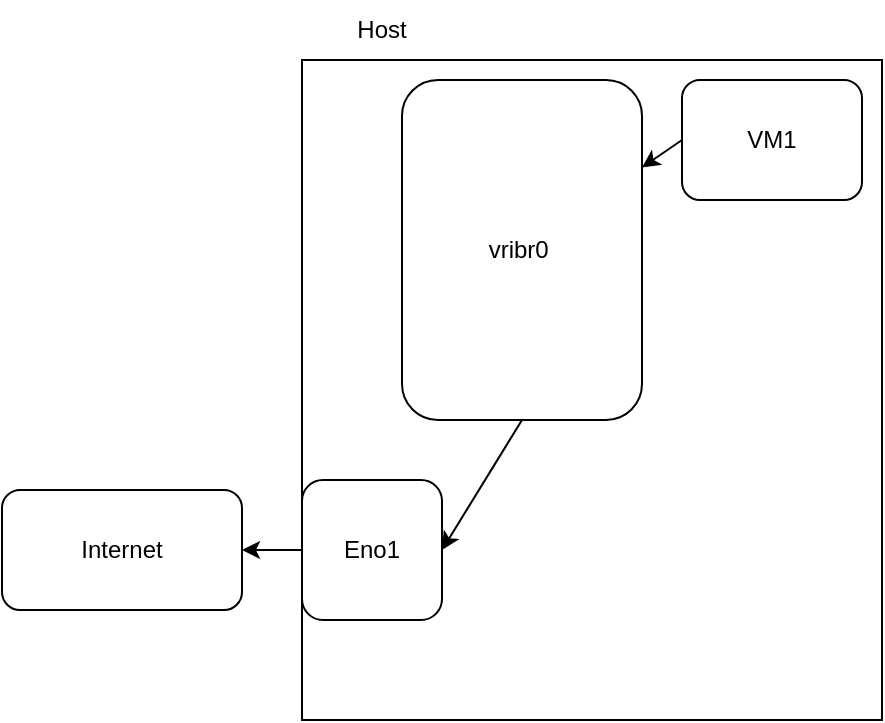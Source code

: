 <mxfile>
    <diagram id="ZvPF-pwilT5MOv23rSws" name="Page-1">
        <mxGraphModel dx="1227" dy="461" grid="1" gridSize="10" guides="1" tooltips="1" connect="1" arrows="1" fold="1" page="1" pageScale="1" pageWidth="850" pageHeight="1100" math="0" shadow="0">
            <root>
                <mxCell id="0"/>
                <mxCell id="1" parent="0"/>
                <mxCell id="2" value="" style="rounded=0;whiteSpace=wrap;html=1;" vertex="1" parent="1">
                    <mxGeometry x="90" y="60" width="290" height="330" as="geometry"/>
                </mxCell>
                <mxCell id="3" value="Host" style="text;html=1;strokeColor=none;fillColor=none;align=center;verticalAlign=middle;whiteSpace=wrap;rounded=0;" vertex="1" parent="1">
                    <mxGeometry x="100" y="30" width="60" height="30" as="geometry"/>
                </mxCell>
                <mxCell id="8" style="edgeStyle=none;html=1;exitX=0.5;exitY=1;exitDx=0;exitDy=0;entryX=1;entryY=0.5;entryDx=0;entryDy=0;" edge="1" parent="1" source="4" target="7">
                    <mxGeometry relative="1" as="geometry"/>
                </mxCell>
                <mxCell id="4" value="vribr0&amp;nbsp;" style="rounded=1;whiteSpace=wrap;html=1;" vertex="1" parent="1">
                    <mxGeometry x="140" y="70" width="120" height="170" as="geometry"/>
                </mxCell>
                <mxCell id="6" style="edgeStyle=none;html=1;exitX=0;exitY=0.5;exitDx=0;exitDy=0;" edge="1" parent="1" source="5" target="4">
                    <mxGeometry relative="1" as="geometry"/>
                </mxCell>
                <mxCell id="5" value="VM1" style="rounded=1;whiteSpace=wrap;html=1;" vertex="1" parent="1">
                    <mxGeometry x="280" y="70" width="90" height="60" as="geometry"/>
                </mxCell>
                <mxCell id="10" style="edgeStyle=none;html=1;entryX=1;entryY=0.5;entryDx=0;entryDy=0;" edge="1" parent="1" source="7" target="9">
                    <mxGeometry relative="1" as="geometry"/>
                </mxCell>
                <mxCell id="7" value="Eno1" style="rounded=1;whiteSpace=wrap;html=1;" vertex="1" parent="1">
                    <mxGeometry x="90" y="270" width="70" height="70" as="geometry"/>
                </mxCell>
                <mxCell id="9" value="Internet" style="rounded=1;whiteSpace=wrap;html=1;" vertex="1" parent="1">
                    <mxGeometry x="-60" y="275" width="120" height="60" as="geometry"/>
                </mxCell>
            </root>
        </mxGraphModel>
    </diagram>
</mxfile>